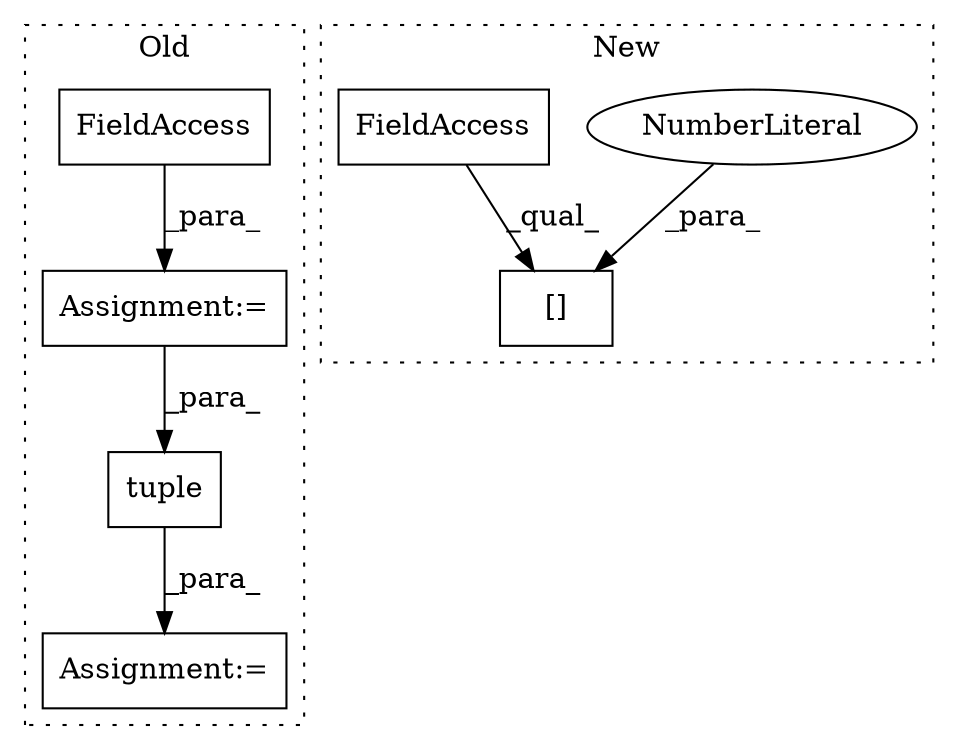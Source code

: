 digraph G {
subgraph cluster0 {
1 [label="tuple" a="32" s="5262,5275" l="6,1" shape="box"];
3 [label="Assignment:=" a="7" s="5250" l="12" shape="box"];
4 [label="Assignment:=" a="7" s="5334" l="20" shape="box"];
7 [label="FieldAccess" a="22" s="5341" l="4" shape="box"];
label = "Old";
style="dotted";
}
subgraph cluster1 {
2 [label="[]" a="2" s="5359,5365" l="5,1" shape="box"];
5 [label="NumberLiteral" a="34" s="5364" l="1" shape="ellipse"];
6 [label="FieldAccess" a="22" s="5359" l="4" shape="box"];
label = "New";
style="dotted";
}
1 -> 3 [label="_para_"];
4 -> 1 [label="_para_"];
5 -> 2 [label="_para_"];
6 -> 2 [label="_qual_"];
7 -> 4 [label="_para_"];
}